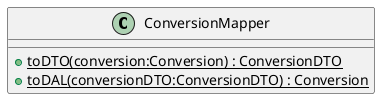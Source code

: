 @startuml
class ConversionMapper {
    + {static} toDTO(conversion:Conversion) : ConversionDTO
    + {static} toDAL(conversionDTO:ConversionDTO) : Conversion
}
@enduml
